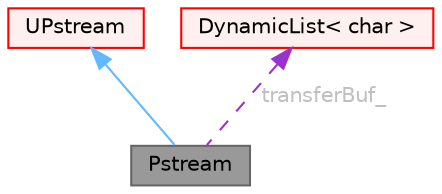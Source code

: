 digraph "Pstream"
{
 // LATEX_PDF_SIZE
  bgcolor="transparent";
  edge [fontname=Helvetica,fontsize=10,labelfontname=Helvetica,labelfontsize=10];
  node [fontname=Helvetica,fontsize=10,shape=box,height=0.2,width=0.4];
  Node1 [id="Node000001",label="Pstream",height=0.2,width=0.4,color="gray40", fillcolor="grey60", style="filled", fontcolor="black",tooltip="Inter-processor communications stream."];
  Node2 -> Node1 [id="edge1_Node000001_Node000002",dir="back",color="steelblue1",style="solid",tooltip=" "];
  Node2 [id="Node000002",label="UPstream",height=0.2,width=0.4,color="red", fillcolor="#FFF0F0", style="filled",URL="$classFoam_1_1UPstream.html",tooltip="Inter-processor communications stream."];
  Node5 -> Node1 [id="edge2_Node000001_Node000005",dir="back",color="darkorchid3",style="dashed",tooltip=" ",label=" transferBuf_",fontcolor="grey" ];
  Node5 [id="Node000005",label="DynamicList\< char \>",height=0.2,width=0.4,color="red", fillcolor="#FFF0F0", style="filled",URL="$classFoam_1_1DynamicList.html",tooltip=" "];
}
